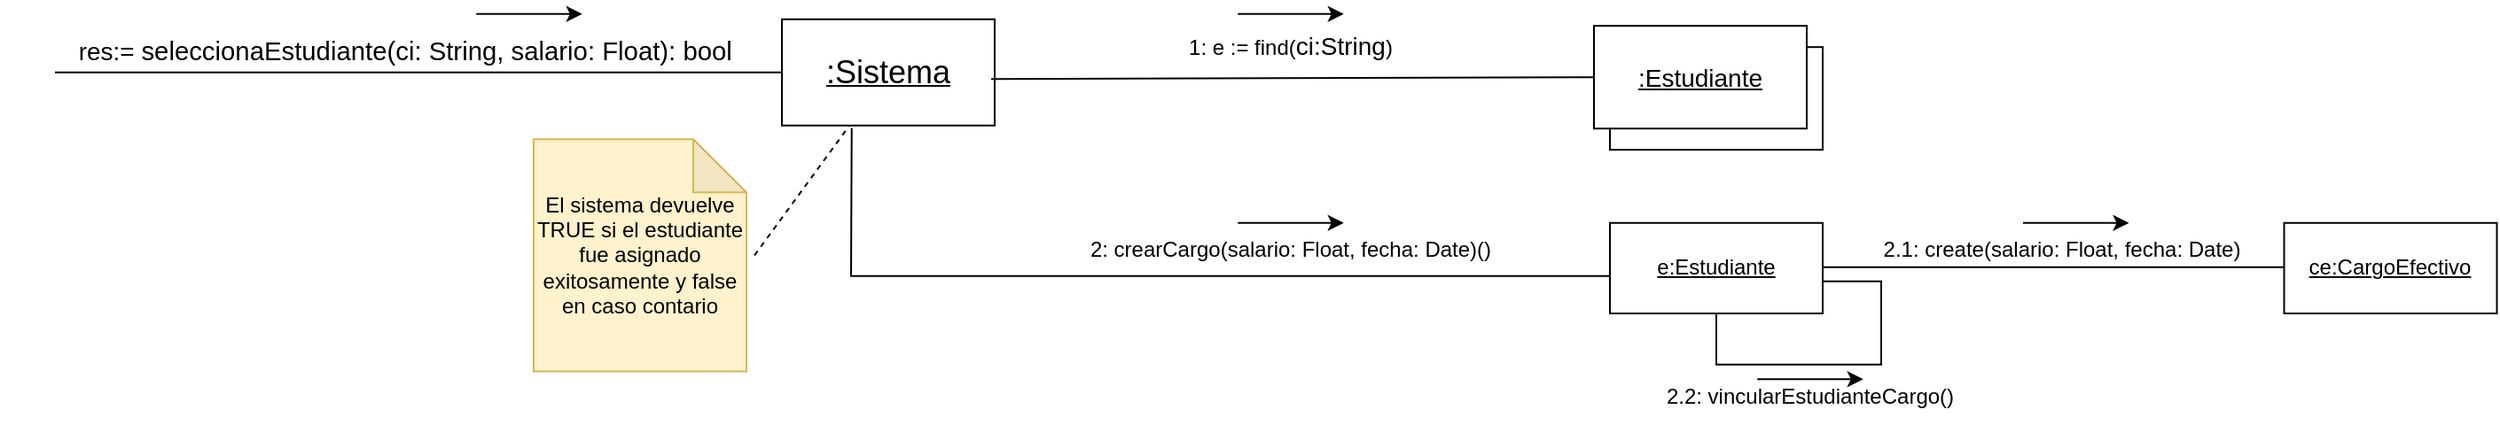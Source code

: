 <mxfile version="21.3.8" type="google">
  <diagram id="IlhI-_dWSkC2yM0h6eaZ" name="Page-1">
    <mxGraphModel grid="1" page="1" gridSize="10" guides="1" tooltips="1" connect="1" arrows="1" fold="1" pageScale="1" pageWidth="827" pageHeight="1169" math="0" shadow="0">
      <root>
        <mxCell id="0" />
        <mxCell id="1" parent="0" />
        <mxCell id="QOQkMfmNgNkZAxD0QGiV-1" value="&lt;div&gt;&lt;span style=&quot;font-family: monospace ; font-size: 0px&quot;&gt;Model%3E%3Croot%3E%3CmxCell%20id%3D%220%22%2F%3E%3CmxCell%20id%3D%221%22%20parent%3D%220%22%2F%3E%3CmxCell%20id%3D%222%22%20value%3D%22%26lt%3Bfont%20style%3D%26quot%3Bfont-size%3A%2014px%26quot%3B%26gt%3Bres%3A%3D%26amp%3Bnbsp%3BseleccionarOferta(nroExpediente%3AString)%3A%20Set%20%26amp%3Blt%3BDTEstudiante%26amp%3Bgt%3B%26amp%3Bnbsp%3B%26lt%3Bspan%20style%3D%26quot%3Bfont-family%3A%20monospace%20%3B%20font-size%3A%200px%26quot%3B%26gt%3B%253CmxGraphModel%253E%253Croot%253E%253CmxCell%2520id%253D%25220%2522%252F%253E%253CmxCell%2520id%253D%25221%2522%2520parent%253D%25220%2522%252F%253E%253CmxCell%2520id%253D%25222%2522%2520value%253D%2522%2526lt%253Bfont%2520style%253D%2526quot%253Bfont-size%253A%252018px%253B%2526quot%253B%2526gt%253B%2526lt%253Bu%2526gt%253B%253ASistema%2526lt%253B%252Fu%2526gt%253B%2526lt%253B%252Ffont%2526gt%253B%2522%2520style%253D%2522rounded%253D0%253BwhiteSpace%253Dwrap%253Bhtml%253D1%253B%2522%2520vertex%253D%25221%2522%2520parent%253D%25221%2522%253E%253CmxGeometry%2520x%253D%2522-450%2522%2520y%253D%2522-50%2522%2520width%253D%2522120%2522%2520height%253D%252260%2522%2520as%253D%2522geometry%2522%252F%253E%253C%252FmxCell%253E%253CmxCell%2520id%253D%25223%2522%2520value%253D%2522%2522%2520style%253D%2522endArrow%253Dnone%253Bhtml%253D1%253Brounded%253D0%253BentryX%253D0%253BentryY%253D0.5%253BentryDx%253D0%253BentryDy%253D0%253B%2522%2520edge%253D%25221%2522%2520target%253D%25222%2522%2520parent%253D%25221%2522%253E%253CmxGeometry%2520width%253D%252250%2522%2520height%253D%252250%2522%2520relative%253D%25221%2522%2520as%253D%2522geometry%2522%253E%253CmxPoint%2520x%253D%2522-740%2522%2520y%253D%2522-20%2522%2520as%253D%2522sourcePoint%2522%252F%253E%253CmxPoint%2520x%253D%2522-230%2522%2520y%253D%252250%2522%2520as%253D%2522targetPoint%2522%252F%253E%253C%252FmxGeometry%253E%253C%252FmxCell%253E%253CmxCell%2520id%253D%25224%2522%2520value%253D%2522%2522%2520style%253D%2522endArrow%253Dclassic%253Bhtml%253D1%253Brounded%253D0%253B%2522%2520edge%253D%25221%2522%2520parent%253D%25221%2522%253E%253CmxGeometry%2520width%253D%252250%2522%2520height%253D%252250%2522%2520relative%253D%25221%2522%2520as%253D%2522geometry%2522%253E%253CmxPoint%2520x%253D%2522-650%2522%2520y%253D%2522-40%2522%2520as%253D%2522sourcePoint%2522%252F%253E%253CmxPoint%2520x%253D%2522-560%2522%2520y%253D%2522-40%2522%2520as%253D%2522targetPoint%2522%252F%253E%253C%252FmxGeometry%253E%253C%252FmxCell%253E%253CmxCell%2520id%253D%25225%2522%2520value%253D%2522%2526lt%253Bfont%2520style%253D%2526quot%253Bfont-size%253A%252018px%253B%2526quot%253B%2526gt%253B%2526lt%253Bu%2526gt%253Be%253AEmpresa%2526lt%253B%252Fu%2526gt%253B%2526lt%253B%252Ffont%2526gt%253B%2522%2520style%253D%2522rounded%253D0%253BwhiteSpace%253Dwrap%253Bhtml%253D1%253B%2522%2520vertex%253D%25221%2522%2520parent%253D%25221%2522%253E%253CmxGeometry%2520x%253D%252210%2522%2520y%253D%2522-50%2522%2520width%253D%2522120%2522%2520height%253D%252260%2522%2520as%253D%2522geometry%2522%252F%253E%253C%252FmxCell%253E%253CmxCell%2520id%253D%25226%2522%2520value%253D%2522%2522%2520style%253D%2522endArrow%253Dnone%253Bhtml%253D1%253Brounded%253D0%253BexitX%253D1%253BexitY%253D0.5%253BexitDx%253D0%253BexitDy%253D0%253BentryX%253D0%253BentryY%253D0.5%253BentryDx%253D0%253BentryDy%253D0%253B%2522%2520edge%253D%25221%2522%2520source%253D%25222%2522%2520target%253D%25225%2522%2520parent%253D%25221%2522%253E%253CmxGeometry%2520width%253D%252250%2522%2520height%253D%252250%2522%2520relative%253D%25221%2522%2520as%253D%2522geometry%2522%253E%253CmxPoint%2520x%253D%2522-290%2522%2520y%253D%252280%2522%2520as%253D%2522sourcePoint%2522%252F%253E%253CmxPoint%2520x%253D%2522-240%2522%2520y%253D%252230%2522%2520as%253D%2522targetPoint%2522%252F%253E%253CArray%2520as%253D%2522points%2522%252F%253E%253C%252FmxGeometry%253E%253C%252FmxCell%253E%253CmxCell%2520id%253D%25227%2522%2520value%253D%2522%2526lt%253Bfont%2520style%253D%2526quot%253Bfont-size%253A%252018px%253B%2526quot%253B%2526gt%253B%2526lt%253Bu%2526gt%253Bs%253ASucursal%2526lt%253B%252Fu%2526gt%253B%2526lt%253B%252Ffont%2526gt%253B%2522%2520style%253D%2522rounded%253D0%253BwhiteSpace%253Dwrap%253Bhtml%253D1%253B%2522%2520vertex%253D%25221%2522%2520parent%253D%25221%2522%253E%253CmxGeometry%2520x%253D%2522-450%2522%2520y%253D%252260%2522%2520width%253D%2522120%2522%2520height%253D%252260%2522%2520as%253D%2522geometry%2522%252F%253E%253C%252FmxCell%253E%253CmxCell%2520id%253D%25228%2522%2520value%253D%2522%2522%2520style%253D%2522endArrow%253Dnone%253Bhtml%253D1%253Brounded%253D0%253BexitX%253D1%253BexitY%253D0.5%253BexitDx%253D0%253BexitDy%253D0%253BentryX%253D0.5%253BentryY%253D1%253BentryDx%253D0%253BentryDy%253D0%253B%2522%2520edge%253D%25221%2522%2520source%253D%25227%2522%2520target%253D%25225%2522%2520parent%253D%25221%2522%253E%253CmxGeometry%2520width%253D%252250%2522%2520height%253D%252250%2522%2520relative%253D%25221%2522%2520as%253D%2522geometry%2522%253E%253CmxPoint%2520x%253D%2522-270%2522%2520y%253D%2522190%2522%2520as%253D%2522sourcePoint%2522%252F%253E%253CmxPoint%2520x%253D%2522-220%2522%2520y%253D%2522140%2522%2520as%253D%2522targetPoint%2522%252F%253E%253CArray%2520as%253D%2522points%2522%253E%253CmxPoint%2520x%253D%252270%2522%2520y%253D%252290%2522%252F%253E%253C%252FArray%253E%253C%252FmxGeometry%253E%253C%252FmxCell%253E%253CmxCell%2520id%253D%25229%2522%2520value%253D%2522%2526lt%253Bfont%2520style%253D%2526quot%253Bfont-size%253A%252014px%253B%2526quot%253B%2526gt%253B%2526lt%253Bfont%2520style%253D%2526quot%253B%2526quot%253B%2526gt%253B1.1%2520%253A%2520%2526lt%253B%252Ffont%2526gt%253BseleccionarSeccion(seccion%2520%253A%2520String)%2526lt%253B%252Ffont%2526gt%253B%2522%2520style%253D%2522text%253Bhtml%253D1%253BstrokeColor%253Dnone%253BfillColor%253Dnone%253Balign%253Dcenter%253BverticalAlign%253Dmiddle%253BwhiteSpace%253Dwrap%253Brounded%253D0%253BfontColor%253D%25234D9900%253B%2522%2520vertex%253D%25221%2522%2520parent%253D%25221%2522%253E%253CmxGeometry%2520x%253D%2522-291%2522%2520y%253D%252220%2522%2520width%253D%2522270%2522%2520height%253D%252230%2522%2520as%253D%2522geometry%2522%252F%253E%253C%252FmxCell%253E%253CmxCell%2520id%253D%252210%2522%2520value%253D%2522%2522%2520style%253D%2522endArrow%253Dclassic%253Bhtml%253D1%253Brounded%253D0%253B%2522%2520edge%253D%25221%2522%2520parent%253D%25221%2522%253E%253CmxGeometry%2520width%253D%252250%2522%2520height%253D%252250%2522%2520relative%253D%25221%2522%2520as%253D%2522geometry%2522%253E%253CmxPoint%2520x%253D%2522-100%2522%2520y%253D%252270%2522%2520as%253D%2522sourcePoint%2522%252F%253E%253CmxPoint%2520x%253D%2522-200%2522%2520y%253D%252270%2522%2520as%253D%2522targetPoint%2522%252F%253E%253C%252FmxGeometry%253E%253C%252FmxCell%253E%253CmxCell%2520id%253D%252211%2522%2520value%253D%2522%2526lt%253Bfont%2520style%253D%2526quot%253Bfont-size%253A%252014px%253B%2526quot%253B%2526gt%253B%2526lt%253Bfont%2520style%253D%2526quot%253B%2526quot%253B%2526gt%253B1%2520%253A%2526amp%253Bnbsp%253B%2526lt%253B%252Ffont%2526gt%253BseleccionarSeccion(seccion%2520%253A%2520String)%2526lt%253B%252Ffont%2526gt%253B%2522%2520style%253D%2522text%253Bhtml%253D1%253BstrokeColor%253Dnone%253BfillColor%253Dnone%253Balign%253Dcenter%253BverticalAlign%253Dmiddle%253BwhiteSpace%253Dwrap%253Brounded%253D0%253BfontColor%253D%2523FF6666%253B%2522%2520vertex%253D%25221%2522%2520parent%253D%25221%2522%253E%253CmxGeometry%2520x%253D%2522-341%2522%2520y%253D%2522-80%2522%2520width%253D%2522370%2522%2520height%253D%252230%2522%2520as%253D%2522geometry%2522%252F%253E%253C%252FmxCell%253E%253CmxCell%2520id%253D%252212%2522%2520value%253D%2522%2522%2520style%253D%2522endArrow%253Dclassic%253Bhtml%253D1%253Brounded%253D0%253B%2522%2520edge%253D%25221%2522%2520parent%253D%25221%2522%253E%253CmxGeometry%2520width%253D%252250%2522%2520height%253D%252250%2522%2520relative%253D%25221%2522%2520as%253D%2522geometry%2522%253E%253CmxPoint%2520x%253D%2522-201%2522%2520y%253D%2522-40%2522%2520as%253D%2522sourcePoint%2522%252F%253E%253CmxPoint%2520x%253D%2522-111%2522%2520y%253D%2522-40%2522%2520as%253D%2522targetPoint%2522%252F%253E%253C%252FmxGeometry%253E%253C%252FmxCell%253E%253CmxCell%2520id%253D%252213%2522%2520value%253D%2522%2522%2520style%253D%2522rounded%253D0%253BwhiteSpace%253Dwrap%253Bhtml%253D1%253B%2522%2520vertex%253D%25221%2522%2520parent%253D%25221%2522%253E%253CmxGeometry%2520x%253D%252220%2522%2520y%253D%2522150%2522%2520width%253D%2522120%2522%2520height%253D%252260%2522%2520as%253D%2522geometry%2522%252F%253E%253C%252FmxCell%253E%253CmxCell%2520id%253D%252214%2522%2520value%253D%2522%2526lt%253Bfont%2520style%253D%2526quot%253Bfont-size%253A%252018px%253B%2526quot%253B%2526gt%253B%2526lt%253Bu%2526gt%253B%253ASeccion%2526lt%253B%252Fu%2526gt%253B%2526lt%253B%252Ffont%2526gt%253B%2522%2520style%253D%2522rounded%253D0%253BwhiteSpace%253Dwrap%253Bhtml%253D1%253B%2522%2520vertex%253D%25221%2522%2520parent%253D%25221%2522%253E%253CmxGeometry%2520x%253D%252210%2522%2520y%253D%2522160%2522%2520width%253D%2522120%2522%2520height%253D%252260%2522%2520as%253D%2522geometry%2522%252F%253E%253C%252FmxCell%253E%253CmxCell%2520id%253D%252215%2522%2520value%253D%2522%2522%2520style%253D%2522endArrow%253Dnone%253Bhtml%253D1%253Brounded%253D0%253BentryX%253D0.5%253BentryY%253D1%253BentryDx%253D0%253BentryDy%253D0%253BexitX%253D0%253BexitY%253D0.5%253BexitDx%253D0%253BexitDy%253D0%253B%2522%2520edge%253D%25221%2522%2520source%253D%252214%2522%2520target%253D%25227%2522%2520parent%253D%25221%2522%253E%253CmxGeometry%2520width%253D%252250%2522%2520height%253D%252250%2522%2520relative%253D%25221%2522%2520as%253D%2522geometry%2522%253E%253CmxPoint%2520x%253D%2522-270%2522%2520y%253D%2522170%2522%2520as%253D%2522sourcePoint%2522%252F%253E%253CmxPoint%2520x%253D%2522-220%2522%2520y%253D%2522120%2522%2520as%253D%2522targetPoint%2522%252F%253E%253CArray%2520as%253D%2522points%2522%253E%253CmxPoint%2520x%253D%2522-390%2522%2520y%253D%2522190%2522%252F%253E%253C%252FArray%253E%253C%252FmxGeometry%253E%253C%252FmxCell%253E%253CmxCell%2520id%253D%252216%2522%2520value%253D%2522%2526lt%253Bfont%2520style%253D%2526quot%253Bfont-size%253A%252014px%253B%2526quot%253B%2526gt%253B1.1.1%2520%253A%2520se%2520%253A%253D%2520find(seccion%2520%253A%2520String)%2526lt%253B%252Ffont%2526gt%253B%2522%2520style%253D%2522text%253Bhtml%253D1%253BstrokeColor%253Dnone%253BfillColor%253Dnone%253Balign%253Dcenter%253BverticalAlign%253Dmiddle%253BwhiteSpace%253Dwrap%253Brounded%253D0%253B%2522%2520vertex%253D%25221%2522%2520parent%253D%25221%2522%253E%253CmxGeometry%2520x%253D%2522-291%2522%2520y%253D%2522130%2522%2520width%253D%2522260%2522%2520height%253D%252230%2522%2520as%253D%2522geometry%2522%252F%253E%253C%252FmxCell%253E%253CmxCell%2520id%253D%252217%2522%2520value%253D%2522%2522%2520style%253D%2522endArrow%253Dclassic%253Bhtml%253D1%253Brounded%253D0%253B%2522%2520edge%253D%25221%2522%2520parent%253D%25221%2522%253E%253CmxGeometry%2520width%253D%252250%2522%2520height%253D%252250%2522%2520relative%253D%25221%2522%2520as%253D%2522geometry%2522%253E%253CmxPoint%2520x%253D%2522-201%2522%2520y%253D%2522169.5%2522%2520as%253D%2522sourcePoint%2522%252F%253E%253CmxPoint%2520x%253D%2522-111%2522%2520y%253D%2522169.5%2522%2520as%253D%2522targetPoint%2522%252F%253E%253C%252FmxGeometry%253E%253C%252FmxCell%253E%253CmxCell%2520id%253D%252218%2522%2520value%253D%2522El%2520sistema%2520recuerda%2520la%2520Seccion%2520&#39;se&#39;%2522%2520style%253D%2522shape%253Dnote%253BwhiteSpace%253Dwrap%253Bhtml%253D1%253BbackgroundOutline%253D1%253BdarkOpacity%253D0.05%253BfillColor%253D%2523fff2cc%253BstrokeColor%253D%2523d6b656%253B%2522%2520vertex%253D%25221%2522%2520parent%253D%25221%2522%253E%253CmxGeometry%2520x%253D%2522-620%2522%2520y%253D%252280%2522%2520width%253D%252280%2522%2520height%253D%2522100%2522%2520as%253D%2522geometry%2522%252F%253E%253C%252FmxCell%253E%253CmxCell%2520id%253D%252219%2522%2520value%253D%2522%2522%2520style%253D%2522endArrow%253Dnone%253Bdashed%253D1%253Bhtml%253D1%253Brounded%253D0%253BexitX%253D1.038%253BexitY%253D0.5%253BexitDx%253D0%253BexitDy%253D0%253BexitPerimeter%253D0%253BentryX%253D0%253BentryY%253D1%253BentryDx%253D0%253BentryDy%253D0%253B%2522%2520edge%253D%25221%2522%2520source%253D%252218%2522%2520target%253D%25227%2522%2520parent%253D%25221%2522%253E%253CmxGeometry%2520width%253D%252250%2522%2520height%253D%252250%2522%2520relative%253D%25221%2522%2520as%253D%2522geometry%2522%253E%253CmxPoint%2520x%253D%2522-270%2522%2520y%253D%2522230%2522%2520as%253D%2522sourcePoint%2522%252F%253E%253CmxPoint%2520x%253D%2522-220%2522%2520y%253D%2522180%2522%2520as%253D%2522targetPoint%2522%252F%253E%253C%252FmxGeometry%253E%253C%252FmxCell%253E%253CmxCell%2520id%253D%252220%2522%2520value%253D%2522%2526lt%253Bfont%2520style%253D%2526quot%253Bfont-size%253A%252014px%253B%2526quot%253B%2526gt%253BseleccionarSeccion(seccion%2520%253A%2520String)%2526lt%253B%252Ffont%2526gt%253B%2522%2520style%253D%2522text%253Bhtml%253D1%253BstrokeColor%253Dnone%253BfillColor%253Dnone%253Balign%253Dcenter%253BverticalAlign%253Dmiddle%253BwhiteSpace%253Dwrap%253Brounded%253D0%253B%2522%2520vertex%253D%25221%2522%2520parent%253D%25221%2522%253E%253CmxGeometry%2520x%253D%2522-790%2522%2520y%253D%2522-80%2522%2520width%253D%2522370%2522%2520height%253D%252230%2522%2520as%253D%2522geometry%2522%252F%253E%253C%252FmxCell%253E%253C%252Froot%253E%253C%252FmxGraphModel%253E%26lt%3B%2Fspan%26gt%3B%26lt%3B%2Ffont%26gt%3B%22%20style%3D%22text%3Bhtml%3D1%3BstrokeColor%3Dnone%3BfillColor%3Dnone%3Balign%3Dcenter%3BverticalAlign%3Dmiddle%3BwhiteSpace%3Dwrap%3Brounded%3D0%3B%22%20vertex%3D%221%22%20parent%3D%221%22%3E%3CmxGeometry%20x%3D%221480%22%20y%3D%221332%22%20width%3D%22465%22%20height%3D%2230%22%20as%3D%22geometry%22%2F%3E%3C%2FmxCell%3E%3C%2Froot%3E%3C%2FmxGraphModel%3E&lt;/span&gt;&lt;span style=&quot;font-size: 0px&quot;&gt;&lt;font face=&quot;monospace&quot;&gt;seleccionarEstudiante(ci : String): bool&amp;nbsp;&lt;/font&gt;&lt;/span&gt;&lt;/div&gt;&lt;font style=&quot;font-size: 14px&quot;&gt;res:=&amp;nbsp;&lt;span style=&quot;font-size: 11pt ; font-family: &amp;#34;arial&amp;#34; ; background-color: transparent ; vertical-align: baseline&quot; id=&quot;docs-internal-guid-8f46aac5-7fff-1c12-eaf5-b7ca866ac236&quot;&gt;seleccionaEstudiante(ci: String, salario: Float): bool&lt;/span&gt;&amp;nbsp;&amp;nbsp;&lt;span style=&quot;font-family: monospace ; font-size: 0px&quot;&gt;%3CmxGraphModel%3E%3Croot%3E%3CmxCell%20id%3D%220%22%2F%3E%3CmxCell%20id%3D%221%22%20parent%3D%220%22%2F%3E%3CmxCell%20id%3D%222%22%20value%3D%22%26lt%3Bfont%20style%3D%26quot%3Bfont-size%3A%2018px%3B%26quot%3B%26gt%3B%26lt%3Bu%26gt%3B%3ASistema%26lt%3B%2Fu%26gt%3B%26lt%3B%2Ffont%26gt%3B%22%20style%3D%22rounded%3D0%3BwhiteSpace%3Dwrap%3Bhtml%3D1%3B%22%20vertex%3D%221%22%20parent%3D%221%22%3E%3CmxGeometry%20x%3D%22-450%22%20y%3D%22-50%22%20width%3D%22120%22%20height%3D%2260%22%20as%3D%22geometry%22%2F%3E%3C%2FmxCell%3E%3CmxCell%20id%3D%223%22%20value%3D%22%22%20style%3D%22endArrow%3Dnone%3Bhtml%3D1%3Brounded%3D0%3BentryX%3D0%3BentryY%3D0.5%3BentryDx%3D0%3BentryDy%3D0%3B%22%20edge%3D%221%22%20target%3D%222%22%20parent%3D%221%22%3E%3CmxGeometry%20width%3D%2250%22%20height%3D%2250%22%20relative%3D%221%22%20as%3D%22geometry%22%3E%3CmxPoint%20x%3D%22-740%22%20y%3D%22-20%22%20as%3D%22sourcePoint%22%2F%3E%3CmxPoint%20x%3D%22-230%22%20y%3D%2250%22%20as%3D%22targetPoint%22%2F%3E%3C%2FmxGeometry%3E%3C%2FmxCell%3E%3CmxCell%20id%3D%224%22%20value%3D%22%22%20style%3D%22endArrow%3Dclassic%3Bhtml%3D1%3Brounded%3D0%3B%22%20edge%3D%221%22%20parent%3D%221%22%3E%3CmxGeometry%20width%3D%2250%22%20height%3D%2250%22%20relative%3D%221%22%20as%3D%22geometry%22%3E%3CmxPoint%20x%3D%22-650%22%20y%3D%22-40%22%20as%3D%22sourcePoint%22%2F%3E%3CmxPoint%20x%3D%22-560%22%20y%3D%22-40%22%20as%3D%22targetPoint%22%2F%3E%3C%2FmxGeometry%3E%3C%2FmxCell%3E%3CmxCell%20id%3D%225%22%20value%3D%22%26lt%3Bfont%20style%3D%26quot%3Bfont-size%3A%2018px%3B%26quot%3B%26gt%3B%26lt%3Bu%26gt%3Be%3AEmpresa%26lt%3B%2Fu%26gt%3B%26lt%3B%2Ffont%26gt%3B%22%20style%3D%22rounded%3D0%3BwhiteSpace%3Dwrap%3Bhtml%3D1%3B%22%20vertex%3D%221%22%20parent%3D%221%22%3E%3CmxGeometry%20x%3D%2210%22%20y%3D%22-50%22%20width%3D%22120%22%20height%3D%2260%22%20as%3D%22geometry%22%2F%3E%3C%2FmxCell%3E%3CmxCell%20id%3D%226%22%20value%3D%22%22%20style%3D%22endArrow%3Dnone%3Bhtml%3D1%3Brounded%3D0%3BexitX%3D1%3BexitY%3D0.5%3BexitDx%3D0%3BexitDy%3D0%3BentryX%3D0%3BentryY%3D0.5%3BentryDx%3D0%3BentryDy%3D0%3B%22%20edge%3D%221%22%20source%3D%222%22%20target%3D%225%22%20parent%3D%221%22%3E%3CmxGeometry%20width%3D%2250%22%20height%3D%2250%22%20relative%3D%221%22%20as%3D%22geometry%22%3E%3CmxPoint%20x%3D%22-290%22%20y%3D%2280%22%20as%3D%22sourcePoint%22%2F%3E%3CmxPoint%20x%3D%22-240%22%20y%3D%2230%22%20as%3D%22targetPoint%22%2F%3E%3CArray%20as%3D%22points%22%2F%3E%3C%2FmxGeometry%3E%3C%2FmxCell%3E%3CmxCell%20id%3D%227%22%20value%3D%22%26lt%3Bfont%20style%3D%26quot%3Bfont-size%3A%2018px%3B%26quot%3B%26gt%3B%26lt%3Bu%26gt%3Bs%3ASucursal%26lt%3B%2Fu%26gt%3B%26lt%3B%2Ffont%26gt%3B%22%20style%3D%22rounded%3D0%3BwhiteSpace%3Dwrap%3Bhtml%3D1%3B%22%20vertex%3D%221%22%20parent%3D%221%22%3E%3CmxGeometry%20x%3D%22-450%22%20y%3D%2260%22%20width%3D%22120%22%20height%3D%2260%22%20as%3D%22geometry%22%2F%3E%3C%2FmxCell%3E%3CmxCell%20id%3D%228%22%20value%3D%22%22%20style%3D%22endArrow%3Dnone%3Bhtml%3D1%3Brounded%3D0%3BexitX%3D1%3BexitY%3D0.5%3BexitDx%3D0%3BexitDy%3D0%3BentryX%3D0.5%3BentryY%3D1%3BentryDx%3D0%3BentryDy%3D0%3B%22%20edge%3D%221%22%20source%3D%227%22%20target%3D%225%22%20parent%3D%221%22%3E%3CmxGeometry%20width%3D%2250%22%20height%3D%2250%22%20relative%3D%221%22%20as%3D%22geometry%22%3E%3CmxPoint%20x%3D%22-270%22%20y%3D%22190%22%20as%3D%22sourcePoint%22%2F%3E%3CmxPoint%20x%3D%22-220%22%20y%3D%22140%22%20as%3D%22targetPoint%22%2F%3E%3CArray%20as%3D%22points%22%3E%3CmxPoint%20x%3D%2270%22%20y%3D%2290%22%2F%3E%3C%2FArray%3E%3C%2FmxGeometry%3E%3C%2FmxCell%3E%3CmxCell%20id%3D%229%22%20value%3D%22%26lt%3Bfont%20style%3D%26quot%3Bfont-size%3A%2014px%3B%26quot%3B%26gt%3B%26lt%3Bfont%20style%3D%26quot%3B%26quot%3B%26gt%3B1.1%20%3A%20%26lt%3B%2Ffont%26gt%3BseleccionarSeccion(seccion%20%3A%20String)%26lt%3B%2Ffont%26gt%3B%22%20style%3D%22text%3Bhtml%3D1%3BstrokeColor%3Dnone%3BfillColor%3Dnone%3Balign%3Dcenter%3BverticalAlign%3Dmiddle%3BwhiteSpace%3Dwrap%3Brounded%3D0%3BfontColor%3D%234D9900%3B%22%20vertex%3D%221%22%20parent%3D%221%22%3E%3CmxGeometry%20x%3D%22-291%22%20y%3D%2220%22%20width%3D%22270%22%20height%3D%2230%22%20as%3D%22geometry%22%2F%3E%3C%2FmxCell%3E%3CmxCell%20id%3D%2210%22%20value%3D%22%22%20style%3D%22endArrow%3Dclassic%3Bhtml%3D1%3Brounded%3D0%3B%22%20edge%3D%221%22%20parent%3D%221%22%3E%3CmxGeometry%20width%3D%2250%22%20height%3D%2250%22%20relative%3D%221%22%20as%3D%22geometry%22%3E%3CmxPoint%20x%3D%22-100%22%20y%3D%2270%22%20as%3D%22sourcePoint%22%2F%3E%3CmxPoint%20x%3D%22-200%22%20y%3D%2270%22%20as%3D%22targetPoint%22%2F%3E%3C%2FmxGeometry%3E%3C%2FmxCell%3E%3CmxCell%20id%3D%2211%22%20value%3D%22%26lt%3Bfont%20style%3D%26quot%3Bfont-size%3A%2014px%3B%26quot%3B%26gt%3B%26lt%3Bfont%20style%3D%26quot%3B%26quot%3B%26gt%3B1%20%3A%26amp%3Bnbsp%3B%26lt%3B%2Ffont%26gt%3BseleccionarSeccion(seccion%20%3A%20String)%26lt%3B%2Ffont%26gt%3B%22%20style%3D%22text%3Bhtml%3D1%3BstrokeColor%3Dnone%3BfillColor%3Dnone%3Balign%3Dcenter%3BverticalAlign%3Dmiddle%3BwhiteSpace%3Dwrap%3Brounded%3D0%3BfontColor%3D%23FF6666%3B%22%20vertex%3D%221%22%20parent%3D%221%22%3E%3CmxGeometry%20x%3D%22-341%22%20y%3D%22-80%22%20width%3D%22370%22%20height%3D%2230%22%20as%3D%22geometry%22%2F%3E%3C%2FmxCell%3E%3CmxCell%20id%3D%2212%22%20value%3D%22%22%20style%3D%22endArrow%3Dclassic%3Bhtml%3D1%3Brounded%3D0%3B%22%20edge%3D%221%22%20parent%3D%221%22%3E%3CmxGeometry%20width%3D%2250%22%20height%3D%2250%22%20relative%3D%221%22%20as%3D%22geometry%22%3E%3CmxPoint%20x%3D%22-201%22%20y%3D%22-40%22%20as%3D%22sourcePoint%22%2F%3E%3CmxPoint%20x%3D%22-111%22%20y%3D%22-40%22%20as%3D%22targetPoint%22%2F%3E%3C%2FmxGeometry%3E%3C%2FmxCell%3E%3CmxCell%20id%3D%2213%22%20value%3D%22%22%20style%3D%22rounded%3D0%3BwhiteSpace%3Dwrap%3Bhtml%3D1%3B%22%20vertex%3D%221%22%20parent%3D%221%22%3E%3CmxGeometry%20x%3D%2220%22%20y%3D%22150%22%20width%3D%22120%22%20height%3D%2260%22%20as%3D%22geometry%22%2F%3E%3C%2FmxCell%3E%3CmxCell%20id%3D%2214%22%20value%3D%22%26lt%3Bfont%20style%3D%26quot%3Bfont-size%3A%2018px%3B%26quot%3B%26gt%3B%26lt%3Bu%26gt%3B%3ASeccion%26lt%3B%2Fu%26gt%3B%26lt%3B%2Ffont%26gt%3B%22%20style%3D%22rounded%3D0%3BwhiteSpace%3Dwrap%3Bhtml%3D1%3B%22%20vertex%3D%221%22%20parent%3D%221%22%3E%3CmxGeometry%20x%3D%2210%22%20y%3D%22160%22%20width%3D%22120%22%20height%3D%2260%22%20as%3D%22geometry%22%2F%3E%3C%2FmxCell%3E%3CmxCell%20id%3D%2215%22%20value%3D%22%22%20style%3D%22endArrow%3Dnone%3Bhtml%3D1%3Brounded%3D0%3BentryX%3D0.5%3BentryY%3D1%3BentryDx%3D0%3BentryDy%3D0%3BexitX%3D0%3BexitY%3D0.5%3BexitDx%3D0%3BexitDy%3D0%3B%22%20edge%3D%221%22%20source%3D%2214%22%20target%3D%227%22%20parent%3D%221%22%3E%3CmxGeometry%20width%3D%2250%22%20height%3D%2250%22%20relative%3D%221%22%20as%3D%22geometry%22%3E%3CmxPoint%20x%3D%22-270%22%20y%3D%22170%22%20as%3D%22sourcePoint%22%2F%3E%3CmxPoint%20x%3D%22-220%22%20y%3D%22120%22%20as%3D%22targetPoint%22%2F%3E%3CArray%20as%3D%22points%22%3E%3CmxPoint%20x%3D%22-390%22%20y%3D%22190%22%2F%3E%3C%2FArray%3E%3C%2FmxGeometry%3E%3C%2FmxCell%3E%3CmxCell%20id%3D%2216%22%20value%3D%22%26lt%3Bfont%20style%3D%26quot%3Bfont-size%3A%2014px%3B%26quot%3B%26gt%3B1.1.1%20%3A%20se%20%3A%3D%20find(seccion%20%3A%20String)%26lt%3B%2Ffont%26gt%3B%22%20style%3D%22text%3Bhtml%3D1%3BstrokeColor%3Dnone%3BfillColor%3Dnone%3Balign%3Dcenter%3BverticalAlign%3Dmiddle%3BwhiteSpace%3Dwrap%3Brounded%3D0%3B%22%20vertex%3D%221%22%20parent%3D%221%22%3E%3CmxGeometry%20x%3D%22-291%22%20y%3D%22130%22%20width%3D%22260%22%20height%3D%2230%22%20as%3D%22geometry%22%2F%3E%3C%2FmxCell%3E%3CmxCell%20id%3D%2217%22%20value%3D%22%22%20style%3D%22endArrow%3Dclassic%3Bhtml%3D1%3Brounded%3D0%3B%22%20edge%3D%221%22%20parent%3D%221%22%3E%3CmxGeometry%20width%3D%2250%22%20height%3D%2250%22%20relative%3D%221%22%20as%3D%22geometry%22%3E%3CmxPoint%20x%3D%22-201%22%20y%3D%22169.5%22%20as%3D%22sourcePoint%22%2F%3E%3CmxPoint%20x%3D%22-111%22%20y%3D%22169.5%22%20as%3D%22targetPoint%22%2F%3E%3C%2FmxGeometry%3E%3C%2FmxCell%3E%3CmxCell%20id%3D%2218%22%20value%3D%22El%20sistema%20recuerda%20la%20Seccion%20&#39;se&#39;%22%20style%3D%22shape%3Dnote%3BwhiteSpace%3Dwrap%3Bhtml%3D1%3BbackgroundOutline%3D1%3BdarkOpacity%3D0.05%3BfillColor%3D%23fff2cc%3BstrokeColor%3D%23d6b656%3B%22%20vertex%3D%221%22%20parent%3D%221%22%3E%3CmxGeometry%20x%3D%22-620%22%20y%3D%2280%22%20width%3D%2280%22%20height%3D%22100%22%20as%3D%22geometry%22%2F%3E%3C%2FmxCell%3E%3CmxCell%20id%3D%2219%22%20value%3D%22%22%20style%3D%22endArrow%3Dnone%3Bdashed%3D1%3Bhtml%3D1%3Brounded%3D0%3BexitX%3D1.038%3BexitY%3D0.5%3BexitDx%3D0%3BexitDy%3D0%3BexitPerimeter%3D0%3BentryX%3D0%3BentryY%3D1%3BentryDx%3D0%3BentryDy%3D0%3B%22%20edge%3D%221%22%20source%3D%2218%22%20target%3D%227%22%20parent%3D%221%22%3E%3CmxGeometry%20width%3D%2250%22%20height%3D%2250%22%20relative%3D%221%22%20as%3D%22geometry%22%3E%3CmxPoint%20x%3D%22-270%22%20y%3D%22230%22%20as%3D%22sourcePoint%22%2F%3E%3CmxPoint%20x%3D%22-220%22%20y%3D%22180%22%20as%3D%22targetPoint%22%2F%3E%3C%2FmxGeometry%3E%3C%2FmxCell%3E%3CmxCell%20id%3D%2220%22%20value%3D%22%26lt%3Bfont%20style%3D%26quot%3Bfont-size%3A%2014px%3B%26quot%3B%26gt%3BseleccionarSeccion(seccion%20%3A%20String)%26lt%3B%2Ffont%26gt%3B%22%20style%3D%22text%3Bhtml%3D1%3BstrokeColor%3Dnone%3BfillColor%3Dnone%3Balign%3Dcenter%3BverticalAlign%3Dmiddle%3BwhiteSpace%3Dwrap%3Brounded%3D0%3B%22%20vertex%3D%221%22%20parent%3D%221%22%3E%3CmxGeometry%20x%3D%22-790%22%20y%3D%22-80%22%20width%3D%22370%22%20height%3D%2230%22%20as%3D%22geometry%22%2F%3E%3C%2FmxCell%3E%3C%2Froot%3E%3C%2FmxGraphModel%3E&lt;/span&gt;&lt;/font&gt;" style="text;html=1;strokeColor=none;fillColor=none;align=center;verticalAlign=middle;whiteSpace=wrap;rounded=0;" vertex="1" parent="1">
          <mxGeometry x="1390" y="1650" width="465" height="30" as="geometry" />
        </mxCell>
        <mxCell id="QOQkMfmNgNkZAxD0QGiV-2" value="&lt;font style=&quot;font-size: 18px;&quot;&gt;&lt;u&gt;:Sistema&lt;/u&gt;&lt;/font&gt;" style="rounded=0;whiteSpace=wrap;html=1;" vertex="1" parent="1">
          <mxGeometry x="1831" y="1653.88" width="120" height="60" as="geometry" />
        </mxCell>
        <mxCell id="QOQkMfmNgNkZAxD0QGiV-3" value="" style="endArrow=none;html=1;rounded=0;entryX=0;entryY=0.5;entryDx=0;entryDy=0;" edge="1" parent="1" target="QOQkMfmNgNkZAxD0QGiV-2">
          <mxGeometry width="50" height="50" relative="1" as="geometry">
            <mxPoint x="1421" y="1683.88" as="sourcePoint" />
            <mxPoint x="2051" y="1753.88" as="targetPoint" />
          </mxGeometry>
        </mxCell>
        <mxCell id="QOQkMfmNgNkZAxD0QGiV-4" value="" style="rounded=0;whiteSpace=wrap;html=1;" vertex="1" parent="1">
          <mxGeometry x="2298" y="1669.59" width="120" height="58" as="geometry" />
        </mxCell>
        <mxCell id="QOQkMfmNgNkZAxD0QGiV-5" value="&lt;font style=&quot;font-size: 14px&quot;&gt;&lt;u&gt;:Estudiante&lt;/u&gt;&lt;/font&gt;" style="rounded=0;whiteSpace=wrap;html=1;" vertex="1" parent="1">
          <mxGeometry x="2289" y="1657.59" width="120" height="58" as="geometry" />
        </mxCell>
        <mxCell id="QOQkMfmNgNkZAxD0QGiV-6" value="" style="endArrow=none;html=1;rounded=0;exitX=1;exitY=0.5;exitDx=0;exitDy=0;entryX=0;entryY=0.5;entryDx=0;entryDy=0;" edge="1" parent="1" target="QOQkMfmNgNkZAxD0QGiV-5">
          <mxGeometry width="50" height="50" relative="1" as="geometry">
            <mxPoint x="1949" y="1687.59" as="sourcePoint" />
            <mxPoint x="2039" y="1737.59" as="targetPoint" />
            <Array as="points" />
          </mxGeometry>
        </mxCell>
        <mxCell id="QOQkMfmNgNkZAxD0QGiV-7" value="1: e := find(&lt;span style=&quot;font-size: 14px&quot;&gt;ci:String&lt;/span&gt;)" style="text;html=1;strokeColor=none;fillColor=none;align=center;verticalAlign=middle;whiteSpace=wrap;rounded=0;" vertex="1" parent="1">
          <mxGeometry x="1938" y="1653.88" width="360" height="30" as="geometry" />
        </mxCell>
        <mxCell id="QOQkMfmNgNkZAxD0QGiV-8" value="El sistema devuelve TRUE si el estudiante fue asignado exitosamente y false en caso contario" style="shape=note;whiteSpace=wrap;html=1;backgroundOutline=1;darkOpacity=0.05;fillColor=#fff2cc;strokeColor=#d6b656;" vertex="1" parent="1">
          <mxGeometry x="1691" y="1721.63" width="120" height="131.12" as="geometry" />
        </mxCell>
        <mxCell id="QOQkMfmNgNkZAxD0QGiV-9" value="" style="endArrow=none;dashed=1;html=1;rounded=0;exitX=1.038;exitY=0.5;exitDx=0;exitDy=0;exitPerimeter=0;" edge="1" parent="1" source="QOQkMfmNgNkZAxD0QGiV-8" target="QOQkMfmNgNkZAxD0QGiV-2">
          <mxGeometry width="50" height="50" relative="1" as="geometry">
            <mxPoint x="2035" y="1967.76" as="sourcePoint" />
            <mxPoint x="1855" y="1732.76" as="targetPoint" />
          </mxGeometry>
        </mxCell>
        <mxCell id="QOQkMfmNgNkZAxD0QGiV-10" value="2: crearCargo(salario: Float, fecha: Date)()" style="text;html=1;strokeColor=none;fillColor=none;align=center;verticalAlign=middle;whiteSpace=wrap;rounded=0;" vertex="1" parent="1">
          <mxGeometry x="1938" y="1768.88" width="360" height="30" as="geometry" />
        </mxCell>
        <mxCell id="QOQkMfmNgNkZAxD0QGiV-11" value="2.1: create(salario: Float, fecha: Date)" style="text;html=1;strokeColor=none;fillColor=none;align=center;verticalAlign=middle;whiteSpace=wrap;rounded=0;" vertex="1" parent="1">
          <mxGeometry x="2373.25" y="1768.88" width="360" height="30" as="geometry" />
        </mxCell>
        <mxCell id="QOQkMfmNgNkZAxD0QGiV-12" value="&lt;u&gt;ce:CargoEfectivo&lt;br&gt;&lt;/u&gt;" style="rounded=0;whiteSpace=wrap;html=1;" vertex="1" parent="1">
          <mxGeometry x="2678.25" y="1768.88" width="120" height="51.12" as="geometry" />
        </mxCell>
        <mxCell id="QOQkMfmNgNkZAxD0QGiV-13" value="" style="endArrow=none;html=1;exitX=1;exitY=0.5;exitDx=0;exitDy=0;entryX=0;entryY=0.5;entryDx=0;entryDy=0;" edge="1" parent="1">
          <mxGeometry width="50" height="50" relative="1" as="geometry">
            <mxPoint x="2418.0" y="1793.85" as="sourcePoint" />
            <mxPoint x="2678.25" y="1793.85" as="targetPoint" />
          </mxGeometry>
        </mxCell>
        <mxCell id="QOQkMfmNgNkZAxD0QGiV-14" value="&lt;u&gt;e:Estudiante&lt;br&gt;&lt;/u&gt;" style="rounded=0;whiteSpace=wrap;html=1;" vertex="1" parent="1">
          <mxGeometry x="2298" y="1768.88" width="120" height="51.12" as="geometry" />
        </mxCell>
        <mxCell id="QOQkMfmNgNkZAxD0QGiV-15" value="" style="endArrow=classic;html=1;rounded=0;entryX=0.918;entryY=0.056;entryDx=0;entryDy=0;entryPerimeter=0;" edge="1" parent="1">
          <mxGeometry width="50" height="50" relative="1" as="geometry">
            <mxPoint x="2088.13" y="1650.88" as="sourcePoint" />
            <mxPoint x="2147.88" y="1650.88" as="targetPoint" />
          </mxGeometry>
        </mxCell>
        <mxCell id="QOQkMfmNgNkZAxD0QGiV-16" value="" style="endArrow=classic;html=1;rounded=0;entryX=0.918;entryY=0.056;entryDx=0;entryDy=0;entryPerimeter=0;" edge="1" parent="1">
          <mxGeometry width="50" height="50" relative="1" as="geometry">
            <mxPoint x="1658.63" y="1650.88" as="sourcePoint" />
            <mxPoint x="1718.38" y="1650.88" as="targetPoint" />
          </mxGeometry>
        </mxCell>
        <mxCell id="QOQkMfmNgNkZAxD0QGiV-17" value="" style="endArrow=none;html=1;entryX=0.328;entryY=1.022;entryDx=0;entryDy=0;entryPerimeter=0;exitX=1;exitY=1;exitDx=0;exitDy=0;rounded=0;" edge="1" parent="1" source="QOQkMfmNgNkZAxD0QGiV-10" target="QOQkMfmNgNkZAxD0QGiV-2">
          <mxGeometry width="50" height="50" relative="1" as="geometry">
            <mxPoint x="2298" y="1798.88" as="sourcePoint" />
            <mxPoint x="1870.36" y="1715.2" as="targetPoint" />
            <Array as="points">
              <mxPoint x="1870" y="1798.88" />
            </Array>
          </mxGeometry>
        </mxCell>
        <mxCell id="QOQkMfmNgNkZAxD0QGiV-18" value="" style="endArrow=classic;html=1;rounded=0;entryX=0.918;entryY=0.056;entryDx=0;entryDy=0;entryPerimeter=0;" edge="1" parent="1">
          <mxGeometry width="50" height="50" relative="1" as="geometry">
            <mxPoint x="2088.13" y="1768.88" as="sourcePoint" />
            <mxPoint x="2147.88" y="1768.88" as="targetPoint" />
          </mxGeometry>
        </mxCell>
        <mxCell id="QOQkMfmNgNkZAxD0QGiV-19" value="" style="endArrow=classic;html=1;rounded=0;entryX=0.918;entryY=0.056;entryDx=0;entryDy=0;entryPerimeter=0;" edge="1" parent="1">
          <mxGeometry width="50" height="50" relative="1" as="geometry">
            <mxPoint x="2531.0" y="1768.88" as="sourcePoint" />
            <mxPoint x="2590.75" y="1768.88" as="targetPoint" />
          </mxGeometry>
        </mxCell>
        <mxCell id="QOQkMfmNgNkZAxD0QGiV-20" value="2.2: vincularEstudianteCargo()" style="text;html=1;strokeColor=none;fillColor=none;align=center;verticalAlign=middle;whiteSpace=wrap;rounded=0;" vertex="1" parent="1">
          <mxGeometry x="2231" y="1851.63" width="360" height="30" as="geometry" />
        </mxCell>
        <mxCell id="QOQkMfmNgNkZAxD0QGiV-21" value="" style="endArrow=none;html=1;entryX=0.996;entryY=0.645;entryDx=0;entryDy=0;entryPerimeter=0;exitX=0.5;exitY=1;exitDx=0;exitDy=0;rounded=0;" edge="1" parent="1" source="QOQkMfmNgNkZAxD0QGiV-14" target="QOQkMfmNgNkZAxD0QGiV-14">
          <mxGeometry width="50" height="50" relative="1" as="geometry">
            <mxPoint x="2371" y="1848.88" as="sourcePoint" />
            <mxPoint x="2511" y="1778.88" as="targetPoint" />
            <Array as="points">
              <mxPoint x="2358" y="1848.88" />
              <mxPoint x="2451" y="1848.88" />
              <mxPoint x="2451" y="1801.88" />
            </Array>
          </mxGeometry>
        </mxCell>
        <mxCell id="QOQkMfmNgNkZAxD0QGiV-22" value="" style="endArrow=classic;html=1;rounded=0;entryX=0.918;entryY=0.056;entryDx=0;entryDy=0;entryPerimeter=0;" edge="1" parent="1">
          <mxGeometry width="50" height="50" relative="1" as="geometry">
            <mxPoint x="2381.13" y="1857.13" as="sourcePoint" />
            <mxPoint x="2440.88" y="1857.13" as="targetPoint" />
          </mxGeometry>
        </mxCell>
      </root>
    </mxGraphModel>
  </diagram>
</mxfile>
